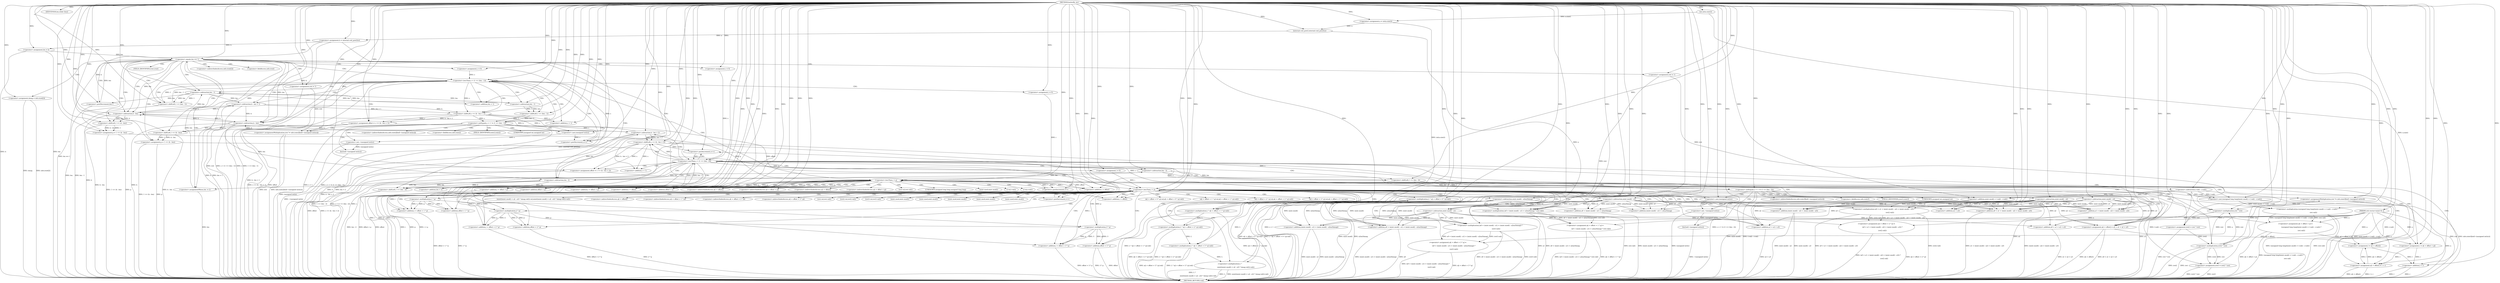 digraph "butterfly_inv" {  
"1001950" [label = "(METHOD,butterfly_inv)" ]
"1002276" [label = "(METHOD_RETURN,void)" ]
"1001951" [label = "(PARAM,std::vector<mint>& a)" ]
"1001954" [label = "(<operator>.assignment,n = int(a.size()))" ]
"1001959" [label = "(<operator>.assignment,h = internal::ceil_pow2(n))" ]
"1001965" [label = "(<operator>.assignment,len = h)" ]
"1001969" [label = "(IDENTIFIER,len,while (len))" ]
"1001956" [label = "(int,int(a.size()))" ]
"1001961" [label = "(internal::ceil_pow2,internal::ceil_pow2(n))" ]
"1001972" [label = "(<operator>.equals,len == 1)" ]
"1001977" [label = "(<operator>.assignment,p = 1 << (h - len))" ]
"1001985" [label = "(<operator>.assignment,irot = 1)" ]
"1002089" [label = "(<operator>.postDecrement,len--)" ]
"1001990" [label = "(<operator>.assignment,s = 0)" ]
"1001993" [label = "(<operator>.lessThan,s < (1 << (len - 1)))" ]
"1002000" [label = "(<operator>.postIncrement,s++)" ]
"1002094" [label = "(<operator>.assignment,p = 1 << (h - len))" ]
"1002102" [label = "(<operator>.assignment,irot = 1)" ]
"1002106" [label = "(<operator>.assignment,iimag = info.iroot[2])" ]
"1002273" [label = "(<operator>.assignmentMinus,len -= 2)" ]
"1001979" [label = "(<operator>.shiftLeft,1 << (h - len))" ]
"1002004" [label = "(<operator>.assignment,offset = s << (h - len + 1))" ]
"1002115" [label = "(<operator>.assignment,s = 0)" ]
"1002118" [label = "(<operator>.lessThan,s < (1 << (len - 2)))" ]
"1002125" [label = "(<operator>.postIncrement,s++)" ]
"1001981" [label = "(<operator>.subtraction,h - len)" ]
"1001995" [label = "(<operator>.shiftLeft,1 << (len - 1))" ]
"1002015" [label = "(<operator>.assignment,i = 0)" ]
"1002018" [label = "(<operator>.lessThan,i < p)" ]
"1002021" [label = "(<operator>.postIncrement,i++)" ]
"1002069" [label = "(<operator>.notEquals,s + 1 != (1 << (len - 1)))" ]
"1002078" [label = "(<operator>.assignmentMultiplication,irot *= info.irate2[bsf(~(unsigned int)(s))])" ]
"1002096" [label = "(<operator>.shiftLeft,1 << (h - len))" ]
"1002129" [label = "(<operator>.assignment,irot2 = irot * irot)" ]
"1002135" [label = "(<operator>.assignment,irot3 = irot2 * irot)" ]
"1002141" [label = "(<operator>.assignment,offset = s << (h - len + 2))" ]
"1001997" [label = "(<operator>.subtraction,len - 1)" ]
"1002006" [label = "(<operator>.shiftLeft,s << (h - len + 1))" ]
"1002025" [label = "(<operator>.assignment,l = a[i + offset])" ]
"1002033" [label = "(<operator>.assignment,r = a[i + offset + p])" ]
"1002042" [label = "(<operator>.assignment,a[i + offset] = l + r)" ]
"1002051" [label = "(<operator>.assignment,a[i + offset + p] =\n                        (unsigned long long)(mint::mod() + l.val() - r.val()) *\n                        irot.val())" ]
"1002098" [label = "(<operator>.subtraction,h - len)" ]
"1002120" [label = "(<operator>.shiftLeft,1 << (len - 2))" ]
"1002152" [label = "(<operator>.assignment,i = 0)" ]
"1002155" [label = "(<operator>.lessThan,i < p)" ]
"1002158" [label = "(<operator>.postIncrement,i++)" ]
"1002253" [label = "(<operator>.notEquals,s + 1 != (1 << (len - 2)))" ]
"1002262" [label = "(<operator>.assignmentMultiplication,irot *= info.irate3[bsf(~(unsigned int)(s))])" ]
"1002008" [label = "(<operator>.subtraction,h - len + 1)" ]
"1002070" [label = "(<operator>.addition,s + 1)" ]
"1002073" [label = "(<operator>.shiftLeft,1 << (len - 1))" ]
"1002122" [label = "(<operator>.subtraction,len - 2)" ]
"1002131" [label = "(<operator>.multiplication,irot * irot)" ]
"1002137" [label = "(<operator>.multiplication,irot2 * irot)" ]
"1002143" [label = "(<operator>.shiftLeft,s << (h - len + 2))" ]
"1002161" [label = "(<operator>.multiplication,L * a[i + offset + 0 * p].val())" ]
"1002164" [label = "(<operator>.multiplication,L * a[i + offset + 1 * p].val())" ]
"1002167" [label = "(<operator>.multiplication,L * a[i + offset + 2 * p].val())" ]
"1002170" [label = "(<operator>.multiplication,L * a[i + offset + 3 * p].val())" ]
"1002173" [label = "(<operator>.multiplication,L *\n                        mint((mint::mod() + a2 - a3) * iimag.val()).val())" ]
"1002176" [label = "(<operator>.assignment,a[i + offset] = a0 + a1 + a2 + a3)" ]
"1002189" [label = "(<operator>.assignment,a[i + offset + 1 * p] =\n                        (a0 + (mint::mod() - a1) + a2na3iimag) * irot.val())" ]
"1002208" [label = "(<operator>.assignment,a[i + offset + 2 * p] =\n                        (a0 + a1 + (mint::mod() - a2) + (mint::mod() - a3)) *\n                        irot2.val())" ]
"1002231" [label = "(<operator>.assignment,a[i + offset + 3 * p] =\n                        (a0 + (mint::mod() - a1) + (mint::mod() - a2na3iimag)) *\n                        irot3.val())" ]
"1002010" [label = "(<operator>.addition,len + 1)" ]
"1002048" [label = "(<operator>.addition,l + r)" ]
"1002059" [label = "(<operator>.multiplication,(unsigned long long)(mint::mod() + l.val() - r.val()) *\n                        irot.val())" ]
"1002075" [label = "(<operator>.subtraction,len - 1)" ]
"1002084" [label = "(bsf,bsf(~(unsigned int)(s)))" ]
"1002145" [label = "(<operator>.subtraction,h - len + 2)" ]
"1002254" [label = "(<operator>.addition,s + 1)" ]
"1002257" [label = "(<operator>.shiftLeft,1 << (len - 2))" ]
"1002029" [label = "(<operator>.addition,i + offset)" ]
"1002037" [label = "(<operator>.addition,i + offset + p)" ]
"1002045" [label = "(<operator>.addition,i + offset)" ]
"1002054" [label = "(<operator>.addition,i + offset + p)" ]
"1002060" [label = "(<operator>.cast,(unsigned long long)(mint::mod() + l.val() - r.val()))" ]
"1002085" [label = "(<operator>.not,~(unsigned int)(s))" ]
"1002147" [label = "(<operator>.addition,len + 2)" ]
"1002182" [label = "(<operator>.addition,a0 + a1 + a2 + a3)" ]
"1002199" [label = "(<operator>.multiplication,(a0 + (mint::mod() - a1) + a2na3iimag) * irot.val())" ]
"1002218" [label = "(<operator>.multiplication,(a0 + a1 + (mint::mod() - a2) + (mint::mod() - a3)) *\n                        irot2.val())" ]
"1002241" [label = "(<operator>.multiplication,(a0 + (mint::mod() - a1) + (mint::mod() - a2na3iimag)) *\n                        irot3.val())" ]
"1002259" [label = "(<operator>.subtraction,len - 2)" ]
"1002268" [label = "(bsf,bsf(~(unsigned int)(s)))" ]
"1002039" [label = "(<operator>.addition,offset + p)" ]
"1002056" [label = "(<operator>.addition,offset + p)" ]
"1002062" [label = "(<operator>.addition,mint::mod() + l.val() - r.val())" ]
"1002086" [label = "(<operator>.cast,(unsigned int)(s))" ]
"1002179" [label = "(<operator>.addition,i + offset)" ]
"1002184" [label = "(<operator>.addition,a1 + a2 + a3)" ]
"1002192" [label = "(<operator>.addition,i + offset + 1 * p)" ]
"1002200" [label = "(<operator>.addition,a0 + (mint::mod() - a1) + a2na3iimag)" ]
"1002211" [label = "(<operator>.addition,i + offset + 2 * p)" ]
"1002219" [label = "(<operator>.addition,a0 + a1 + (mint::mod() - a2) + (mint::mod() - a3))" ]
"1002234" [label = "(<operator>.addition,i + offset + 3 * p)" ]
"1002242" [label = "(<operator>.addition,a0 + (mint::mod() - a1) + (mint::mod() - a2na3iimag))" ]
"1002269" [label = "(<operator>.not,~(unsigned int)(s))" ]
"1002064" [label = "(<operator>.subtraction,l.val() - r.val())" ]
"1002186" [label = "(<operator>.addition,a2 + a3)" ]
"1002194" [label = "(<operator>.addition,offset + 1 * p)" ]
"1002202" [label = "(<operator>.addition,(mint::mod() - a1) + a2na3iimag)" ]
"1002213" [label = "(<operator>.addition,offset + 2 * p)" ]
"1002221" [label = "(<operator>.addition,a1 + (mint::mod() - a2) + (mint::mod() - a3))" ]
"1002236" [label = "(<operator>.addition,offset + 3 * p)" ]
"1002244" [label = "(<operator>.addition,(mint::mod() - a1) + (mint::mod() - a2na3iimag))" ]
"1002270" [label = "(<operator>.cast,(unsigned int)(s))" ]
"1002196" [label = "(<operator>.multiplication,1 * p)" ]
"1002203" [label = "(<operator>.subtraction,mint::mod() - a1)" ]
"1002215" [label = "(<operator>.multiplication,2 * p)" ]
"1002223" [label = "(<operator>.addition,(mint::mod() - a2) + (mint::mod() - a3))" ]
"1002238" [label = "(<operator>.multiplication,3 * p)" ]
"1002245" [label = "(<operator>.subtraction,mint::mod() - a1)" ]
"1002248" [label = "(<operator>.subtraction,mint::mod() - a2na3iimag)" ]
"1002224" [label = "(<operator>.subtraction,mint::mod() - a2)" ]
"1002227" [label = "(<operator>.subtraction,mint::mod() - a3)" ]
"1002108" [label = "(<operator>.indirectIndexAccess,info.iroot[2])" ]
"1002109" [label = "(<operator>.fieldAccess,info.iroot)" ]
"1002080" [label = "(<operator>.indirectIndexAccess,info.irate2[bsf(~(unsigned int)(s))])" ]
"1002111" [label = "(FIELD_IDENTIFIER,iroot,iroot)" ]
"1002027" [label = "(<operator>.indirectIndexAccess,a[i + offset])" ]
"1002035" [label = "(<operator>.indirectIndexAccess,a[i + offset + p])" ]
"1002043" [label = "(<operator>.indirectIndexAccess,a[i + offset])" ]
"1002052" [label = "(<operator>.indirectIndexAccess,a[i + offset + p])" ]
"1002081" [label = "(<operator>.fieldAccess,info.irate2)" ]
"1002264" [label = "(<operator>.indirectIndexAccess,info.irate3[bsf(~(unsigned int)(s))])" ]
"1002067" [label = "(irot.val,irot.val())" ]
"1002083" [label = "(FIELD_IDENTIFIER,irate2,irate2)" ]
"1002163" [label = "(a[i + offset + 0 * p].val,a[i + offset + 0 * p].val())" ]
"1002166" [label = "(a[i + offset + 1 * p].val,a[i + offset + 1 * p].val())" ]
"1002169" [label = "(a[i + offset + 2 * p].val,a[i + offset + 2 * p].val())" ]
"1002172" [label = "(a[i + offset + 3 * p].val,a[i + offset + 3 * p].val())" ]
"1002175" [label = "(mint((mint::mod() + a2 - a3) * iimag.val()).val,mint((mint::mod() + a2 - a3) * iimag.val()).val())" ]
"1002177" [label = "(<operator>.indirectIndexAccess,a[i + offset])" ]
"1002190" [label = "(<operator>.indirectIndexAccess,a[i + offset + 1 * p])" ]
"1002209" [label = "(<operator>.indirectIndexAccess,a[i + offset + 2 * p])" ]
"1002232" [label = "(<operator>.indirectIndexAccess,a[i + offset + 3 * p])" ]
"1002265" [label = "(<operator>.fieldAccess,info.irate3)" ]
"1002061" [label = "(UNKNOWN,unsigned long long,unsigned long long)" ]
"1002207" [label = "(irot.val,irot.val())" ]
"1002230" [label = "(irot2.val,irot2.val())" ]
"1002251" [label = "(irot3.val,irot3.val())" ]
"1002267" [label = "(FIELD_IDENTIFIER,irate3,irate3)" ]
"1002063" [label = "(mint::mod,mint::mod())" ]
"1002087" [label = "(UNKNOWN,unsigned int,unsigned int)" ]
"1002065" [label = "(l.val,l.val())" ]
"1002066" [label = "(r.val,r.val())" ]
"1002271" [label = "(UNKNOWN,unsigned int,unsigned int)" ]
"1002204" [label = "(mint::mod,mint::mod())" ]
"1002246" [label = "(mint::mod,mint::mod())" ]
"1002249" [label = "(mint::mod,mint::mod())" ]
"1002225" [label = "(mint::mod,mint::mod())" ]
"1002228" [label = "(mint::mod,mint::mod())" ]
  "1001951" -> "1002276"  [ label = "DDG: a"] 
  "1001956" -> "1002276"  [ label = "DDG: a.size()"] 
  "1001954" -> "1002276"  [ label = "DDG: int(a.size())"] 
  "1001961" -> "1002276"  [ label = "DDG: n"] 
  "1001959" -> "1002276"  [ label = "DDG: internal::ceil_pow2(n)"] 
  "1001965" -> "1002276"  [ label = "DDG: len"] 
  "1001965" -> "1002276"  [ label = "DDG: h"] 
  "1001972" -> "1002276"  [ label = "DDG: len == 1"] 
  "1002094" -> "1002276"  [ label = "DDG: p"] 
  "1002098" -> "1002276"  [ label = "DDG: h"] 
  "1002096" -> "1002276"  [ label = "DDG: h - len"] 
  "1002094" -> "1002276"  [ label = "DDG: 1 << (h - len)"] 
  "1002102" -> "1002276"  [ label = "DDG: irot"] 
  "1002106" -> "1002276"  [ label = "DDG: iimag"] 
  "1002106" -> "1002276"  [ label = "DDG: info.iroot[2]"] 
  "1002118" -> "1002276"  [ label = "DDG: s"] 
  "1002120" -> "1002276"  [ label = "DDG: len - 2"] 
  "1002118" -> "1002276"  [ label = "DDG: 1 << (len - 2)"] 
  "1002118" -> "1002276"  [ label = "DDG: s < (1 << (len - 2))"] 
  "1002273" -> "1002276"  [ label = "DDG: len"] 
  "1002129" -> "1002276"  [ label = "DDG: irot * irot"] 
  "1002135" -> "1002276"  [ label = "DDG: irot3"] 
  "1002137" -> "1002276"  [ label = "DDG: irot2"] 
  "1002137" -> "1002276"  [ label = "DDG: irot"] 
  "1002135" -> "1002276"  [ label = "DDG: irot2 * irot"] 
  "1002141" -> "1002276"  [ label = "DDG: offset"] 
  "1002145" -> "1002276"  [ label = "DDG: h"] 
  "1002145" -> "1002276"  [ label = "DDG: len + 2"] 
  "1002143" -> "1002276"  [ label = "DDG: h - len + 2"] 
  "1002141" -> "1002276"  [ label = "DDG: s << (h - len + 2)"] 
  "1002155" -> "1002276"  [ label = "DDG: i"] 
  "1002155" -> "1002276"  [ label = "DDG: p"] 
  "1002155" -> "1002276"  [ label = "DDG: i < p"] 
  "1002253" -> "1002276"  [ label = "DDG: s + 1"] 
  "1002253" -> "1002276"  [ label = "DDG: s + 1 != (1 << (len - 2))"] 
  "1002262" -> "1002276"  [ label = "DDG: irot"] 
  "1002269" -> "1002276"  [ label = "DDG: (unsigned int)(s)"] 
  "1002268" -> "1002276"  [ label = "DDG: ~(unsigned int)(s)"] 
  "1002262" -> "1002276"  [ label = "DDG: info.irate3[bsf(~(unsigned int)(s))]"] 
  "1002161" -> "1002276"  [ label = "DDG: a[i + offset + 0 * p].val()"] 
  "1002161" -> "1002276"  [ label = "DDG: L * a[i + offset + 0 * p].val()"] 
  "1002164" -> "1002276"  [ label = "DDG: a[i + offset + 1 * p].val()"] 
  "1002164" -> "1002276"  [ label = "DDG: L * a[i + offset + 1 * p].val()"] 
  "1002167" -> "1002276"  [ label = "DDG: a[i + offset + 2 * p].val()"] 
  "1002167" -> "1002276"  [ label = "DDG: L * a[i + offset + 2 * p].val()"] 
  "1002170" -> "1002276"  [ label = "DDG: a[i + offset + 3 * p].val()"] 
  "1002170" -> "1002276"  [ label = "DDG: L * a[i + offset + 3 * p].val()"] 
  "1002173" -> "1002276"  [ label = "DDG: L"] 
  "1002173" -> "1002276"  [ label = "DDG: mint((mint::mod() + a2 - a3) * iimag.val()).val()"] 
  "1002173" -> "1002276"  [ label = "DDG: L *\n                        mint((mint::mod() + a2 - a3) * iimag.val()).val()"] 
  "1002176" -> "1002276"  [ label = "DDG: a[i + offset]"] 
  "1002184" -> "1002276"  [ label = "DDG: a2 + a3"] 
  "1002182" -> "1002276"  [ label = "DDG: a1 + a2 + a3"] 
  "1002176" -> "1002276"  [ label = "DDG: a0 + a1 + a2 + a3"] 
  "1002194" -> "1002276"  [ label = "DDG: 1 * p"] 
  "1002192" -> "1002276"  [ label = "DDG: offset + 1 * p"] 
  "1002189" -> "1002276"  [ label = "DDG: a[i + offset + 1 * p]"] 
  "1002200" -> "1002276"  [ label = "DDG: (mint::mod() - a1) + a2na3iimag"] 
  "1002199" -> "1002276"  [ label = "DDG: a0 + (mint::mod() - a1) + a2na3iimag"] 
  "1002199" -> "1002276"  [ label = "DDG: irot.val()"] 
  "1002189" -> "1002276"  [ label = "DDG: (a0 + (mint::mod() - a1) + a2na3iimag) * irot.val()"] 
  "1002213" -> "1002276"  [ label = "DDG: 2 * p"] 
  "1002211" -> "1002276"  [ label = "DDG: offset + 2 * p"] 
  "1002208" -> "1002276"  [ label = "DDG: a[i + offset + 2 * p]"] 
  "1002224" -> "1002276"  [ label = "DDG: a2"] 
  "1002223" -> "1002276"  [ label = "DDG: mint::mod() - a2"] 
  "1002227" -> "1002276"  [ label = "DDG: a3"] 
  "1002223" -> "1002276"  [ label = "DDG: mint::mod() - a3"] 
  "1002221" -> "1002276"  [ label = "DDG: (mint::mod() - a2) + (mint::mod() - a3)"] 
  "1002219" -> "1002276"  [ label = "DDG: a1 + (mint::mod() - a2) + (mint::mod() - a3)"] 
  "1002218" -> "1002276"  [ label = "DDG: a0 + a1 + (mint::mod() - a2) + (mint::mod() - a3)"] 
  "1002218" -> "1002276"  [ label = "DDG: irot2.val()"] 
  "1002208" -> "1002276"  [ label = "DDG: (a0 + a1 + (mint::mod() - a2) + (mint::mod() - a3)) *\n                        irot2.val()"] 
  "1002236" -> "1002276"  [ label = "DDG: offset"] 
  "1002236" -> "1002276"  [ label = "DDG: 3 * p"] 
  "1002234" -> "1002276"  [ label = "DDG: offset + 3 * p"] 
  "1002231" -> "1002276"  [ label = "DDG: a[i + offset + 3 * p]"] 
  "1002242" -> "1002276"  [ label = "DDG: a0"] 
  "1002245" -> "1002276"  [ label = "DDG: a1"] 
  "1002244" -> "1002276"  [ label = "DDG: mint::mod() - a1"] 
  "1002248" -> "1002276"  [ label = "DDG: mint::mod()"] 
  "1002248" -> "1002276"  [ label = "DDG: a2na3iimag"] 
  "1002244" -> "1002276"  [ label = "DDG: mint::mod() - a2na3iimag"] 
  "1002242" -> "1002276"  [ label = "DDG: (mint::mod() - a1) + (mint::mod() - a2na3iimag)"] 
  "1002241" -> "1002276"  [ label = "DDG: a0 + (mint::mod() - a1) + (mint::mod() - a2na3iimag)"] 
  "1002241" -> "1002276"  [ label = "DDG: irot3.val()"] 
  "1002231" -> "1002276"  [ label = "DDG: (a0 + (mint::mod() - a1) + (mint::mod() - a2na3iimag)) *\n                        irot3.val()"] 
  "1001977" -> "1002276"  [ label = "DDG: p"] 
  "1001981" -> "1002276"  [ label = "DDG: h"] 
  "1001979" -> "1002276"  [ label = "DDG: h - len"] 
  "1001977" -> "1002276"  [ label = "DDG: 1 << (h - len)"] 
  "1001985" -> "1002276"  [ label = "DDG: irot"] 
  "1001993" -> "1002276"  [ label = "DDG: s"] 
  "1001995" -> "1002276"  [ label = "DDG: len - 1"] 
  "1001993" -> "1002276"  [ label = "DDG: 1 << (len - 1)"] 
  "1001993" -> "1002276"  [ label = "DDG: s < (1 << (len - 1))"] 
  "1002089" -> "1002276"  [ label = "DDG: len"] 
  "1002004" -> "1002276"  [ label = "DDG: offset"] 
  "1002008" -> "1002276"  [ label = "DDG: h"] 
  "1002008" -> "1002276"  [ label = "DDG: len + 1"] 
  "1002006" -> "1002276"  [ label = "DDG: h - len + 1"] 
  "1002004" -> "1002276"  [ label = "DDG: s << (h - len + 1)"] 
  "1002018" -> "1002276"  [ label = "DDG: i"] 
  "1002018" -> "1002276"  [ label = "DDG: p"] 
  "1002018" -> "1002276"  [ label = "DDG: i < p"] 
  "1002069" -> "1002276"  [ label = "DDG: s + 1"] 
  "1002069" -> "1002276"  [ label = "DDG: s + 1 != (1 << (len - 1))"] 
  "1002078" -> "1002276"  [ label = "DDG: irot"] 
  "1002085" -> "1002276"  [ label = "DDG: (unsigned int)(s)"] 
  "1002084" -> "1002276"  [ label = "DDG: ~(unsigned int)(s)"] 
  "1002078" -> "1002276"  [ label = "DDG: info.irate2[bsf(~(unsigned int)(s))]"] 
  "1002042" -> "1002276"  [ label = "DDG: a[i + offset]"] 
  "1002048" -> "1002276"  [ label = "DDG: l"] 
  "1002048" -> "1002276"  [ label = "DDG: r"] 
  "1002042" -> "1002276"  [ label = "DDG: l + r"] 
  "1002056" -> "1002276"  [ label = "DDG: offset"] 
  "1002054" -> "1002276"  [ label = "DDG: offset + p"] 
  "1002051" -> "1002276"  [ label = "DDG: a[i + offset + p]"] 
  "1002062" -> "1002276"  [ label = "DDG: mint::mod()"] 
  "1002064" -> "1002276"  [ label = "DDG: l.val()"] 
  "1002064" -> "1002276"  [ label = "DDG: r.val()"] 
  "1002062" -> "1002276"  [ label = "DDG: l.val() - r.val()"] 
  "1002060" -> "1002276"  [ label = "DDG: mint::mod() + l.val() - r.val()"] 
  "1002059" -> "1002276"  [ label = "DDG: (unsigned long long)(mint::mod() + l.val() - r.val())"] 
  "1002059" -> "1002276"  [ label = "DDG: irot.val()"] 
  "1002051" -> "1002276"  [ label = "DDG: (unsigned long long)(mint::mod() + l.val() - r.val()) *\n                        irot.val()"] 
  "1001950" -> "1001951"  [ label = "DDG: "] 
  "1001956" -> "1001954"  [ label = "DDG: a.size()"] 
  "1001961" -> "1001959"  [ label = "DDG: n"] 
  "1001959" -> "1001965"  [ label = "DDG: h"] 
  "1001950" -> "1001965"  [ label = "DDG: "] 
  "1001950" -> "1001954"  [ label = "DDG: "] 
  "1001950" -> "1001959"  [ label = "DDG: "] 
  "1001950" -> "1001969"  [ label = "DDG: "] 
  "1001950" -> "1001956"  [ label = "DDG: "] 
  "1001954" -> "1001961"  [ label = "DDG: n"] 
  "1001950" -> "1001961"  [ label = "DDG: "] 
  "1001965" -> "1001972"  [ label = "DDG: len"] 
  "1002273" -> "1001972"  [ label = "DDG: len"] 
  "1002089" -> "1001972"  [ label = "DDG: len"] 
  "1001950" -> "1001972"  [ label = "DDG: "] 
  "1001979" -> "1001977"  [ label = "DDG: h - len"] 
  "1001979" -> "1001977"  [ label = "DDG: 1"] 
  "1001950" -> "1001985"  [ label = "DDG: "] 
  "1001950" -> "1001977"  [ label = "DDG: "] 
  "1001950" -> "1001990"  [ label = "DDG: "] 
  "1001997" -> "1002089"  [ label = "DDG: len"] 
  "1001950" -> "1002089"  [ label = "DDG: "] 
  "1002096" -> "1002094"  [ label = "DDG: 1"] 
  "1002096" -> "1002094"  [ label = "DDG: h - len"] 
  "1001950" -> "1002102"  [ label = "DDG: "] 
  "1001950" -> "1002273"  [ label = "DDG: "] 
  "1001950" -> "1001979"  [ label = "DDG: "] 
  "1001981" -> "1001979"  [ label = "DDG: len"] 
  "1001981" -> "1001979"  [ label = "DDG: h"] 
  "1001990" -> "1001993"  [ label = "DDG: s"] 
  "1002000" -> "1001993"  [ label = "DDG: s"] 
  "1001950" -> "1001993"  [ label = "DDG: "] 
  "1001995" -> "1001993"  [ label = "DDG: 1"] 
  "1001995" -> "1001993"  [ label = "DDG: len - 1"] 
  "1002086" -> "1002000"  [ label = "DDG: s"] 
  "1001950" -> "1002000"  [ label = "DDG: "] 
  "1002006" -> "1002000"  [ label = "DDG: s"] 
  "1002006" -> "1002004"  [ label = "DDG: h - len + 1"] 
  "1002006" -> "1002004"  [ label = "DDG: s"] 
  "1001950" -> "1002094"  [ label = "DDG: "] 
  "1001950" -> "1002106"  [ label = "DDG: "] 
  "1001950" -> "1002115"  [ label = "DDG: "] 
  "1002122" -> "1002273"  [ label = "DDG: len"] 
  "1002098" -> "1001981"  [ label = "DDG: h"] 
  "1002145" -> "1001981"  [ label = "DDG: h"] 
  "1002008" -> "1001981"  [ label = "DDG: h"] 
  "1001950" -> "1001981"  [ label = "DDG: "] 
  "1001959" -> "1001981"  [ label = "DDG: h"] 
  "1001972" -> "1001981"  [ label = "DDG: len"] 
  "1001950" -> "1001995"  [ label = "DDG: "] 
  "1001997" -> "1001995"  [ label = "DDG: len"] 
  "1001997" -> "1001995"  [ label = "DDG: 1"] 
  "1001950" -> "1002004"  [ label = "DDG: "] 
  "1001950" -> "1002015"  [ label = "DDG: "] 
  "1001950" -> "1002096"  [ label = "DDG: "] 
  "1002098" -> "1002096"  [ label = "DDG: len"] 
  "1002098" -> "1002096"  [ label = "DDG: h"] 
  "1002115" -> "1002118"  [ label = "DDG: s"] 
  "1002125" -> "1002118"  [ label = "DDG: s"] 
  "1001950" -> "1002118"  [ label = "DDG: "] 
  "1002120" -> "1002118"  [ label = "DDG: 1"] 
  "1002120" -> "1002118"  [ label = "DDG: len - 2"] 
  "1002270" -> "1002125"  [ label = "DDG: s"] 
  "1001950" -> "1002125"  [ label = "DDG: "] 
  "1002143" -> "1002125"  [ label = "DDG: s"] 
  "1002131" -> "1002129"  [ label = "DDG: irot"] 
  "1002137" -> "1002135"  [ label = "DDG: irot"] 
  "1002137" -> "1002135"  [ label = "DDG: irot2"] 
  "1002143" -> "1002141"  [ label = "DDG: h - len + 2"] 
  "1002143" -> "1002141"  [ label = "DDG: s"] 
  "1001981" -> "1001997"  [ label = "DDG: len"] 
  "1002075" -> "1001997"  [ label = "DDG: len"] 
  "1001950" -> "1001997"  [ label = "DDG: "] 
  "1001993" -> "1002006"  [ label = "DDG: s"] 
  "1001950" -> "1002006"  [ label = "DDG: "] 
  "1002008" -> "1002006"  [ label = "DDG: h"] 
  "1002008" -> "1002006"  [ label = "DDG: len + 1"] 
  "1002015" -> "1002018"  [ label = "DDG: i"] 
  "1002021" -> "1002018"  [ label = "DDG: i"] 
  "1001950" -> "1002018"  [ label = "DDG: "] 
  "1001977" -> "1002018"  [ label = "DDG: p"] 
  "1001950" -> "1002021"  [ label = "DDG: "] 
  "1002018" -> "1002021"  [ label = "DDG: i"] 
  "1002176" -> "1002025"  [ label = "DDG: a[i + offset]"] 
  "1002042" -> "1002025"  [ label = "DDG: a[i + offset]"] 
  "1001951" -> "1002025"  [ label = "DDG: a"] 
  "1002051" -> "1002033"  [ label = "DDG: a[i + offset + p]"] 
  "1001951" -> "1002033"  [ label = "DDG: a"] 
  "1002033" -> "1002042"  [ label = "DDG: r"] 
  "1001950" -> "1002042"  [ label = "DDG: "] 
  "1002025" -> "1002042"  [ label = "DDG: l"] 
  "1002059" -> "1002051"  [ label = "DDG: irot.val()"] 
  "1002059" -> "1002051"  [ label = "DDG: (unsigned long long)(mint::mod() + l.val() - r.val())"] 
  "1001950" -> "1002069"  [ label = "DDG: "] 
  "1002006" -> "1002069"  [ label = "DDG: s"] 
  "1002073" -> "1002069"  [ label = "DDG: 1"] 
  "1002073" -> "1002069"  [ label = "DDG: len - 1"] 
  "1001985" -> "1002078"  [ label = "DDG: irot"] 
  "1001950" -> "1002078"  [ label = "DDG: "] 
  "1002145" -> "1002098"  [ label = "DDG: h"] 
  "1001981" -> "1002098"  [ label = "DDG: h"] 
  "1002008" -> "1002098"  [ label = "DDG: h"] 
  "1001950" -> "1002098"  [ label = "DDG: "] 
  "1001959" -> "1002098"  [ label = "DDG: h"] 
  "1001972" -> "1002098"  [ label = "DDG: len"] 
  "1001950" -> "1002120"  [ label = "DDG: "] 
  "1002122" -> "1002120"  [ label = "DDG: 2"] 
  "1002122" -> "1002120"  [ label = "DDG: len"] 
  "1001950" -> "1002129"  [ label = "DDG: "] 
  "1001950" -> "1002135"  [ label = "DDG: "] 
  "1001950" -> "1002141"  [ label = "DDG: "] 
  "1001950" -> "1002152"  [ label = "DDG: "] 
  "1001981" -> "1002008"  [ label = "DDG: h"] 
  "1001950" -> "1002008"  [ label = "DDG: "] 
  "1001997" -> "1002008"  [ label = "DDG: len"] 
  "1001950" -> "1002025"  [ label = "DDG: "] 
  "1001950" -> "1002033"  [ label = "DDG: "] 
  "1001951" -> "1002042"  [ label = "DDG: a"] 
  "1001951" -> "1002051"  [ label = "DDG: a"] 
  "1002006" -> "1002070"  [ label = "DDG: s"] 
  "1001950" -> "1002070"  [ label = "DDG: "] 
  "1001950" -> "1002073"  [ label = "DDG: "] 
  "1002075" -> "1002073"  [ label = "DDG: 1"] 
  "1002075" -> "1002073"  [ label = "DDG: len"] 
  "1002098" -> "1002122"  [ label = "DDG: len"] 
  "1002259" -> "1002122"  [ label = "DDG: len"] 
  "1001950" -> "1002122"  [ label = "DDG: "] 
  "1002102" -> "1002131"  [ label = "DDG: irot"] 
  "1002137" -> "1002131"  [ label = "DDG: irot"] 
  "1002262" -> "1002131"  [ label = "DDG: irot"] 
  "1001950" -> "1002131"  [ label = "DDG: "] 
  "1002129" -> "1002137"  [ label = "DDG: irot2"] 
  "1001950" -> "1002137"  [ label = "DDG: "] 
  "1002131" -> "1002137"  [ label = "DDG: irot"] 
  "1002118" -> "1002143"  [ label = "DDG: s"] 
  "1001950" -> "1002143"  [ label = "DDG: "] 
  "1002145" -> "1002143"  [ label = "DDG: h"] 
  "1002145" -> "1002143"  [ label = "DDG: len + 2"] 
  "1002152" -> "1002155"  [ label = "DDG: i"] 
  "1002158" -> "1002155"  [ label = "DDG: i"] 
  "1001950" -> "1002155"  [ label = "DDG: "] 
  "1002094" -> "1002155"  [ label = "DDG: p"] 
  "1002238" -> "1002155"  [ label = "DDG: p"] 
  "1001950" -> "1002158"  [ label = "DDG: "] 
  "1002155" -> "1002158"  [ label = "DDG: i"] 
  "1001950" -> "1002176"  [ label = "DDG: "] 
  "1002245" -> "1002176"  [ label = "DDG: a1"] 
  "1002224" -> "1002176"  [ label = "DDG: a2"] 
  "1002227" -> "1002176"  [ label = "DDG: a3"] 
  "1002199" -> "1002189"  [ label = "DDG: a0 + (mint::mod() - a1) + a2na3iimag"] 
  "1002199" -> "1002189"  [ label = "DDG: irot.val()"] 
  "1002218" -> "1002208"  [ label = "DDG: irot2.val()"] 
  "1002218" -> "1002208"  [ label = "DDG: a0 + a1 + (mint::mod() - a2) + (mint::mod() - a3)"] 
  "1002241" -> "1002231"  [ label = "DDG: irot3.val()"] 
  "1002241" -> "1002231"  [ label = "DDG: a0 + (mint::mod() - a1) + (mint::mod() - a2na3iimag)"] 
  "1001950" -> "1002253"  [ label = "DDG: "] 
  "1002143" -> "1002253"  [ label = "DDG: s"] 
  "1002257" -> "1002253"  [ label = "DDG: len - 2"] 
  "1002257" -> "1002253"  [ label = "DDG: 1"] 
  "1002137" -> "1002262"  [ label = "DDG: irot"] 
  "1001950" -> "1002262"  [ label = "DDG: "] 
  "1001997" -> "1002010"  [ label = "DDG: len"] 
  "1001950" -> "1002010"  [ label = "DDG: "] 
  "1002025" -> "1002048"  [ label = "DDG: l"] 
  "1001950" -> "1002048"  [ label = "DDG: "] 
  "1002033" -> "1002048"  [ label = "DDG: r"] 
  "1002060" -> "1002059"  [ label = "DDG: mint::mod() + l.val() - r.val()"] 
  "1001950" -> "1002059"  [ label = "DDG: "] 
  "1001950" -> "1002075"  [ label = "DDG: "] 
  "1001997" -> "1002075"  [ label = "DDG: len"] 
  "1002085" -> "1002084"  [ label = "DDG: (unsigned int)(s)"] 
  "1002098" -> "1002145"  [ label = "DDG: h"] 
  "1001950" -> "1002145"  [ label = "DDG: "] 
  "1002122" -> "1002145"  [ label = "DDG: len"] 
  "1002173" -> "1002161"  [ label = "DDG: L"] 
  "1001950" -> "1002161"  [ label = "DDG: "] 
  "1002161" -> "1002164"  [ label = "DDG: L"] 
  "1001950" -> "1002164"  [ label = "DDG: "] 
  "1002164" -> "1002167"  [ label = "DDG: L"] 
  "1001950" -> "1002167"  [ label = "DDG: "] 
  "1002167" -> "1002170"  [ label = "DDG: L"] 
  "1001950" -> "1002170"  [ label = "DDG: "] 
  "1002170" -> "1002173"  [ label = "DDG: L"] 
  "1001950" -> "1002173"  [ label = "DDG: "] 
  "1001951" -> "1002176"  [ label = "DDG: a"] 
  "1001951" -> "1002189"  [ label = "DDG: a"] 
  "1001951" -> "1002208"  [ label = "DDG: a"] 
  "1001951" -> "1002231"  [ label = "DDG: a"] 
  "1002143" -> "1002254"  [ label = "DDG: s"] 
  "1001950" -> "1002254"  [ label = "DDG: "] 
  "1001950" -> "1002257"  [ label = "DDG: "] 
  "1002259" -> "1002257"  [ label = "DDG: len"] 
  "1002259" -> "1002257"  [ label = "DDG: 2"] 
  "1002018" -> "1002029"  [ label = "DDG: i"] 
  "1001950" -> "1002029"  [ label = "DDG: "] 
  "1002004" -> "1002029"  [ label = "DDG: offset"] 
  "1001950" -> "1002037"  [ label = "DDG: "] 
  "1002018" -> "1002037"  [ label = "DDG: i"] 
  "1002018" -> "1002037"  [ label = "DDG: p"] 
  "1001950" -> "1002045"  [ label = "DDG: "] 
  "1002018" -> "1002045"  [ label = "DDG: i"] 
  "1001950" -> "1002054"  [ label = "DDG: "] 
  "1002018" -> "1002054"  [ label = "DDG: i"] 
  "1002018" -> "1002054"  [ label = "DDG: p"] 
  "1001950" -> "1002060"  [ label = "DDG: "] 
  "1002064" -> "1002060"  [ label = "DDG: r.val()"] 
  "1002064" -> "1002060"  [ label = "DDG: l.val()"] 
  "1002086" -> "1002085"  [ label = "DDG: s"] 
  "1002122" -> "1002147"  [ label = "DDG: len"] 
  "1001950" -> "1002147"  [ label = "DDG: "] 
  "1001950" -> "1002182"  [ label = "DDG: "] 
  "1002245" -> "1002182"  [ label = "DDG: a1"] 
  "1002224" -> "1002182"  [ label = "DDG: a2"] 
  "1002227" -> "1002182"  [ label = "DDG: a3"] 
  "1002203" -> "1002199"  [ label = "DDG: mint::mod()"] 
  "1002203" -> "1002199"  [ label = "DDG: a1"] 
  "1002248" -> "1002199"  [ label = "DDG: a2na3iimag"] 
  "1001950" -> "1002199"  [ label = "DDG: "] 
  "1002203" -> "1002218"  [ label = "DDG: a1"] 
  "1001950" -> "1002218"  [ label = "DDG: "] 
  "1002227" -> "1002218"  [ label = "DDG: mint::mod()"] 
  "1002227" -> "1002218"  [ label = "DDG: a3"] 
  "1002224" -> "1002218"  [ label = "DDG: a2"] 
  "1002224" -> "1002218"  [ label = "DDG: mint::mod()"] 
  "1001950" -> "1002241"  [ label = "DDG: "] 
  "1002248" -> "1002241"  [ label = "DDG: mint::mod()"] 
  "1002248" -> "1002241"  [ label = "DDG: a2na3iimag"] 
  "1002245" -> "1002241"  [ label = "DDG: a1"] 
  "1002245" -> "1002241"  [ label = "DDG: mint::mod()"] 
  "1001950" -> "1002259"  [ label = "DDG: "] 
  "1002122" -> "1002259"  [ label = "DDG: len"] 
  "1002269" -> "1002268"  [ label = "DDG: (unsigned int)(s)"] 
  "1001950" -> "1002039"  [ label = "DDG: "] 
  "1002018" -> "1002039"  [ label = "DDG: p"] 
  "1001950" -> "1002056"  [ label = "DDG: "] 
  "1002018" -> "1002056"  [ label = "DDG: p"] 
  "1001950" -> "1002062"  [ label = "DDG: "] 
  "1002064" -> "1002062"  [ label = "DDG: r.val()"] 
  "1002064" -> "1002062"  [ label = "DDG: l.val()"] 
  "1001950" -> "1002086"  [ label = "DDG: "] 
  "1002006" -> "1002086"  [ label = "DDG: s"] 
  "1002155" -> "1002179"  [ label = "DDG: i"] 
  "1001950" -> "1002179"  [ label = "DDG: "] 
  "1002141" -> "1002179"  [ label = "DDG: offset"] 
  "1002245" -> "1002184"  [ label = "DDG: a1"] 
  "1001950" -> "1002184"  [ label = "DDG: "] 
  "1002224" -> "1002184"  [ label = "DDG: a2"] 
  "1002227" -> "1002184"  [ label = "DDG: a3"] 
  "1001950" -> "1002192"  [ label = "DDG: "] 
  "1002155" -> "1002192"  [ label = "DDG: i"] 
  "1002196" -> "1002192"  [ label = "DDG: 1"] 
  "1002196" -> "1002192"  [ label = "DDG: p"] 
  "1001950" -> "1002200"  [ label = "DDG: "] 
  "1002203" -> "1002200"  [ label = "DDG: mint::mod()"] 
  "1002203" -> "1002200"  [ label = "DDG: a1"] 
  "1002248" -> "1002200"  [ label = "DDG: a2na3iimag"] 
  "1001950" -> "1002211"  [ label = "DDG: "] 
  "1002155" -> "1002211"  [ label = "DDG: i"] 
  "1002215" -> "1002211"  [ label = "DDG: 2"] 
  "1002215" -> "1002211"  [ label = "DDG: p"] 
  "1001950" -> "1002219"  [ label = "DDG: "] 
  "1002203" -> "1002219"  [ label = "DDG: a1"] 
  "1002227" -> "1002219"  [ label = "DDG: mint::mod()"] 
  "1002227" -> "1002219"  [ label = "DDG: a3"] 
  "1002224" -> "1002219"  [ label = "DDG: a2"] 
  "1002224" -> "1002219"  [ label = "DDG: mint::mod()"] 
  "1001950" -> "1002234"  [ label = "DDG: "] 
  "1002155" -> "1002234"  [ label = "DDG: i"] 
  "1002238" -> "1002234"  [ label = "DDG: p"] 
  "1002238" -> "1002234"  [ label = "DDG: 3"] 
  "1001950" -> "1002242"  [ label = "DDG: "] 
  "1002248" -> "1002242"  [ label = "DDG: mint::mod()"] 
  "1002248" -> "1002242"  [ label = "DDG: a2na3iimag"] 
  "1002245" -> "1002242"  [ label = "DDG: a1"] 
  "1002245" -> "1002242"  [ label = "DDG: mint::mod()"] 
  "1002270" -> "1002269"  [ label = "DDG: s"] 
  "1001950" -> "1002064"  [ label = "DDG: "] 
  "1002224" -> "1002186"  [ label = "DDG: a2"] 
  "1001950" -> "1002186"  [ label = "DDG: "] 
  "1002227" -> "1002186"  [ label = "DDG: a3"] 
  "1001950" -> "1002194"  [ label = "DDG: "] 
  "1002196" -> "1002194"  [ label = "DDG: 1"] 
  "1002196" -> "1002194"  [ label = "DDG: p"] 
  "1002203" -> "1002202"  [ label = "DDG: mint::mod()"] 
  "1002203" -> "1002202"  [ label = "DDG: a1"] 
  "1002248" -> "1002202"  [ label = "DDG: a2na3iimag"] 
  "1001950" -> "1002202"  [ label = "DDG: "] 
  "1001950" -> "1002213"  [ label = "DDG: "] 
  "1002215" -> "1002213"  [ label = "DDG: 2"] 
  "1002215" -> "1002213"  [ label = "DDG: p"] 
  "1002203" -> "1002221"  [ label = "DDG: a1"] 
  "1001950" -> "1002221"  [ label = "DDG: "] 
  "1002227" -> "1002221"  [ label = "DDG: mint::mod()"] 
  "1002227" -> "1002221"  [ label = "DDG: a3"] 
  "1002224" -> "1002221"  [ label = "DDG: a2"] 
  "1002224" -> "1002221"  [ label = "DDG: mint::mod()"] 
  "1001950" -> "1002236"  [ label = "DDG: "] 
  "1002238" -> "1002236"  [ label = "DDG: p"] 
  "1002238" -> "1002236"  [ label = "DDG: 3"] 
  "1002245" -> "1002244"  [ label = "DDG: a1"] 
  "1002245" -> "1002244"  [ label = "DDG: mint::mod()"] 
  "1002248" -> "1002244"  [ label = "DDG: mint::mod()"] 
  "1002248" -> "1002244"  [ label = "DDG: a2na3iimag"] 
  "1001950" -> "1002270"  [ label = "DDG: "] 
  "1002143" -> "1002270"  [ label = "DDG: s"] 
  "1001950" -> "1002196"  [ label = "DDG: "] 
  "1002155" -> "1002196"  [ label = "DDG: p"] 
  "1001950" -> "1002203"  [ label = "DDG: "] 
  "1002245" -> "1002203"  [ label = "DDG: a1"] 
  "1001950" -> "1002215"  [ label = "DDG: "] 
  "1002196" -> "1002215"  [ label = "DDG: p"] 
  "1002224" -> "1002223"  [ label = "DDG: a2"] 
  "1002224" -> "1002223"  [ label = "DDG: mint::mod()"] 
  "1002227" -> "1002223"  [ label = "DDG: mint::mod()"] 
  "1002227" -> "1002223"  [ label = "DDG: a3"] 
  "1001950" -> "1002238"  [ label = "DDG: "] 
  "1002215" -> "1002238"  [ label = "DDG: p"] 
  "1001950" -> "1002245"  [ label = "DDG: "] 
  "1002203" -> "1002245"  [ label = "DDG: a1"] 
  "1001950" -> "1002248"  [ label = "DDG: "] 
  "1001950" -> "1002224"  [ label = "DDG: "] 
  "1001950" -> "1002227"  [ label = "DDG: "] 
  "1001972" -> "1002108"  [ label = "CDG: "] 
  "1001972" -> "1002102"  [ label = "CDG: "] 
  "1001972" -> "1001997"  [ label = "CDG: "] 
  "1001972" -> "1002273"  [ label = "CDG: "] 
  "1001972" -> "1002089"  [ label = "CDG: "] 
  "1001972" -> "1001995"  [ label = "CDG: "] 
  "1001972" -> "1001981"  [ label = "CDG: "] 
  "1001972" -> "1002111"  [ label = "CDG: "] 
  "1001972" -> "1002109"  [ label = "CDG: "] 
  "1001972" -> "1002120"  [ label = "CDG: "] 
  "1001972" -> "1001979"  [ label = "CDG: "] 
  "1001972" -> "1001977"  [ label = "CDG: "] 
  "1001972" -> "1002122"  [ label = "CDG: "] 
  "1001972" -> "1002106"  [ label = "CDG: "] 
  "1001972" -> "1002115"  [ label = "CDG: "] 
  "1001972" -> "1001990"  [ label = "CDG: "] 
  "1001972" -> "1002096"  [ label = "CDG: "] 
  "1001972" -> "1001985"  [ label = "CDG: "] 
  "1001972" -> "1002098"  [ label = "CDG: "] 
  "1001972" -> "1001993"  [ label = "CDG: "] 
  "1001972" -> "1002118"  [ label = "CDG: "] 
  "1001972" -> "1002094"  [ label = "CDG: "] 
  "1001993" -> "1001997"  [ label = "CDG: "] 
  "1001993" -> "1002015"  [ label = "CDG: "] 
  "1001993" -> "1001995"  [ label = "CDG: "] 
  "1001993" -> "1002075"  [ label = "CDG: "] 
  "1001993" -> "1002073"  [ label = "CDG: "] 
  "1001993" -> "1002070"  [ label = "CDG: "] 
  "1001993" -> "1002069"  [ label = "CDG: "] 
  "1001993" -> "1002000"  [ label = "CDG: "] 
  "1001993" -> "1002006"  [ label = "CDG: "] 
  "1001993" -> "1002004"  [ label = "CDG: "] 
  "1001993" -> "1002008"  [ label = "CDG: "] 
  "1001993" -> "1002010"  [ label = "CDG: "] 
  "1001993" -> "1002018"  [ label = "CDG: "] 
  "1001993" -> "1001993"  [ label = "CDG: "] 
  "1002118" -> "1002155"  [ label = "CDG: "] 
  "1002118" -> "1002135"  [ label = "CDG: "] 
  "1002118" -> "1002120"  [ label = "CDG: "] 
  "1002118" -> "1002129"  [ label = "CDG: "] 
  "1002118" -> "1002147"  [ label = "CDG: "] 
  "1002118" -> "1002137"  [ label = "CDG: "] 
  "1002118" -> "1002152"  [ label = "CDG: "] 
  "1002118" -> "1002141"  [ label = "CDG: "] 
  "1002118" -> "1002122"  [ label = "CDG: "] 
  "1002118" -> "1002257"  [ label = "CDG: "] 
  "1002118" -> "1002253"  [ label = "CDG: "] 
  "1002118" -> "1002254"  [ label = "CDG: "] 
  "1002118" -> "1002125"  [ label = "CDG: "] 
  "1002118" -> "1002143"  [ label = "CDG: "] 
  "1002118" -> "1002145"  [ label = "CDG: "] 
  "1002118" -> "1002118"  [ label = "CDG: "] 
  "1002118" -> "1002259"  [ label = "CDG: "] 
  "1002118" -> "1002131"  [ label = "CDG: "] 
  "1002018" -> "1002061"  [ label = "CDG: "] 
  "1002018" -> "1002027"  [ label = "CDG: "] 
  "1002018" -> "1002063"  [ label = "CDG: "] 
  "1002018" -> "1002067"  [ label = "CDG: "] 
  "1002018" -> "1002045"  [ label = "CDG: "] 
  "1002018" -> "1002054"  [ label = "CDG: "] 
  "1002018" -> "1002029"  [ label = "CDG: "] 
  "1002018" -> "1002033"  [ label = "CDG: "] 
  "1002018" -> "1002056"  [ label = "CDG: "] 
  "1002018" -> "1002060"  [ label = "CDG: "] 
  "1002018" -> "1002042"  [ label = "CDG: "] 
  "1002018" -> "1002021"  [ label = "CDG: "] 
  "1002018" -> "1002037"  [ label = "CDG: "] 
  "1002018" -> "1002065"  [ label = "CDG: "] 
  "1002018" -> "1002025"  [ label = "CDG: "] 
  "1002018" -> "1002048"  [ label = "CDG: "] 
  "1002018" -> "1002064"  [ label = "CDG: "] 
  "1002018" -> "1002059"  [ label = "CDG: "] 
  "1002018" -> "1002052"  [ label = "CDG: "] 
  "1002018" -> "1002043"  [ label = "CDG: "] 
  "1002018" -> "1002051"  [ label = "CDG: "] 
  "1002018" -> "1002018"  [ label = "CDG: "] 
  "1002018" -> "1002035"  [ label = "CDG: "] 
  "1002018" -> "1002039"  [ label = "CDG: "] 
  "1002018" -> "1002066"  [ label = "CDG: "] 
  "1002018" -> "1002062"  [ label = "CDG: "] 
  "1002069" -> "1002081"  [ label = "CDG: "] 
  "1002069" -> "1002083"  [ label = "CDG: "] 
  "1002069" -> "1002085"  [ label = "CDG: "] 
  "1002069" -> "1002084"  [ label = "CDG: "] 
  "1002069" -> "1002078"  [ label = "CDG: "] 
  "1002069" -> "1002086"  [ label = "CDG: "] 
  "1002069" -> "1002080"  [ label = "CDG: "] 
  "1002069" -> "1002087"  [ label = "CDG: "] 
  "1002155" -> "1002176"  [ label = "CDG: "] 
  "1002155" -> "1002249"  [ label = "CDG: "] 
  "1002155" -> "1002155"  [ label = "CDG: "] 
  "1002155" -> "1002219"  [ label = "CDG: "] 
  "1002155" -> "1002215"  [ label = "CDG: "] 
  "1002155" -> "1002189"  [ label = "CDG: "] 
  "1002155" -> "1002251"  [ label = "CDG: "] 
  "1002155" -> "1002199"  [ label = "CDG: "] 
  "1002155" -> "1002203"  [ label = "CDG: "] 
  "1002155" -> "1002242"  [ label = "CDG: "] 
  "1002155" -> "1002169"  [ label = "CDG: "] 
  "1002155" -> "1002208"  [ label = "CDG: "] 
  "1002155" -> "1002161"  [ label = "CDG: "] 
  "1002155" -> "1002244"  [ label = "CDG: "] 
  "1002155" -> "1002167"  [ label = "CDG: "] 
  "1002155" -> "1002241"  [ label = "CDG: "] 
  "1002155" -> "1002184"  [ label = "CDG: "] 
  "1002155" -> "1002204"  [ label = "CDG: "] 
  "1002155" -> "1002221"  [ label = "CDG: "] 
  "1002155" -> "1002230"  [ label = "CDG: "] 
  "1002155" -> "1002234"  [ label = "CDG: "] 
  "1002155" -> "1002248"  [ label = "CDG: "] 
  "1002155" -> "1002209"  [ label = "CDG: "] 
  "1002155" -> "1002225"  [ label = "CDG: "] 
  "1002155" -> "1002194"  [ label = "CDG: "] 
  "1002155" -> "1002202"  [ label = "CDG: "] 
  "1002155" -> "1002196"  [ label = "CDG: "] 
  "1002155" -> "1002172"  [ label = "CDG: "] 
  "1002155" -> "1002179"  [ label = "CDG: "] 
  "1002155" -> "1002236"  [ label = "CDG: "] 
  "1002155" -> "1002166"  [ label = "CDG: "] 
  "1002155" -> "1002213"  [ label = "CDG: "] 
  "1002155" -> "1002228"  [ label = "CDG: "] 
  "1002155" -> "1002211"  [ label = "CDG: "] 
  "1002155" -> "1002232"  [ label = "CDG: "] 
  "1002155" -> "1002177"  [ label = "CDG: "] 
  "1002155" -> "1002190"  [ label = "CDG: "] 
  "1002155" -> "1002158"  [ label = "CDG: "] 
  "1002155" -> "1002173"  [ label = "CDG: "] 
  "1002155" -> "1002218"  [ label = "CDG: "] 
  "1002155" -> "1002245"  [ label = "CDG: "] 
  "1002155" -> "1002192"  [ label = "CDG: "] 
  "1002155" -> "1002231"  [ label = "CDG: "] 
  "1002155" -> "1002207"  [ label = "CDG: "] 
  "1002155" -> "1002164"  [ label = "CDG: "] 
  "1002155" -> "1002224"  [ label = "CDG: "] 
  "1002155" -> "1002182"  [ label = "CDG: "] 
  "1002155" -> "1002227"  [ label = "CDG: "] 
  "1002155" -> "1002246"  [ label = "CDG: "] 
  "1002155" -> "1002163"  [ label = "CDG: "] 
  "1002155" -> "1002186"  [ label = "CDG: "] 
  "1002155" -> "1002175"  [ label = "CDG: "] 
  "1002155" -> "1002170"  [ label = "CDG: "] 
  "1002155" -> "1002238"  [ label = "CDG: "] 
  "1002155" -> "1002223"  [ label = "CDG: "] 
  "1002155" -> "1002200"  [ label = "CDG: "] 
  "1002253" -> "1002271"  [ label = "CDG: "] 
  "1002253" -> "1002262"  [ label = "CDG: "] 
  "1002253" -> "1002267"  [ label = "CDG: "] 
  "1002253" -> "1002265"  [ label = "CDG: "] 
  "1002253" -> "1002268"  [ label = "CDG: "] 
  "1002253" -> "1002270"  [ label = "CDG: "] 
  "1002253" -> "1002264"  [ label = "CDG: "] 
  "1002253" -> "1002269"  [ label = "CDG: "] 
}
